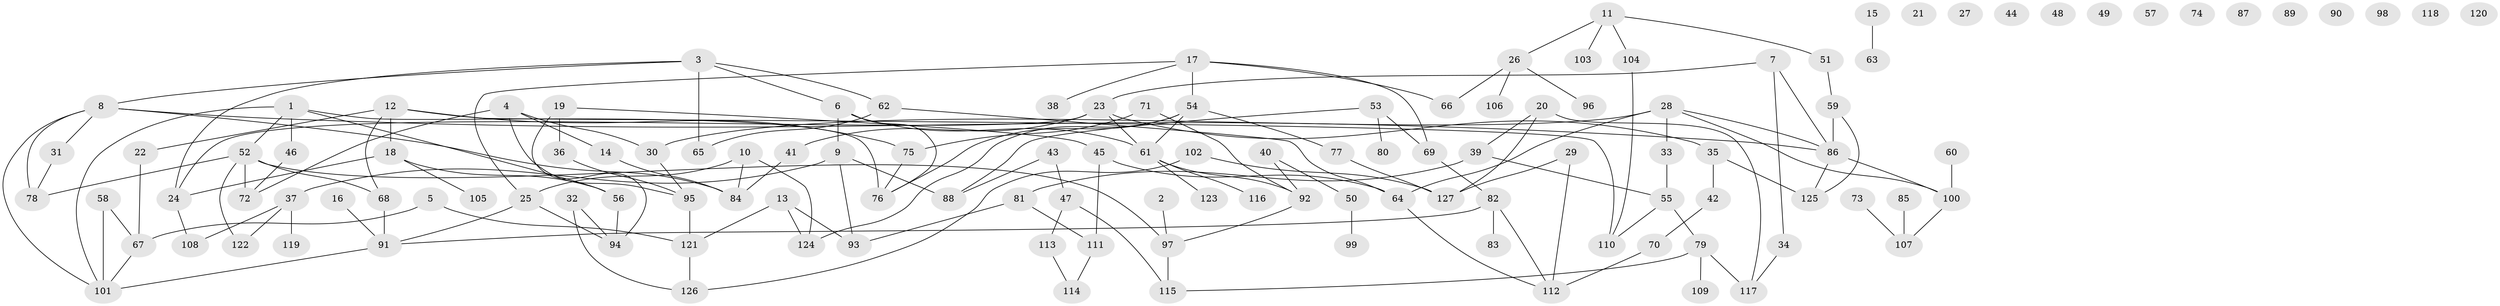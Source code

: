 // Generated by graph-tools (version 1.1) at 2025/49/03/09/25 03:49:06]
// undirected, 127 vertices, 165 edges
graph export_dot {
graph [start="1"]
  node [color=gray90,style=filled];
  1;
  2;
  3;
  4;
  5;
  6;
  7;
  8;
  9;
  10;
  11;
  12;
  13;
  14;
  15;
  16;
  17;
  18;
  19;
  20;
  21;
  22;
  23;
  24;
  25;
  26;
  27;
  28;
  29;
  30;
  31;
  32;
  33;
  34;
  35;
  36;
  37;
  38;
  39;
  40;
  41;
  42;
  43;
  44;
  45;
  46;
  47;
  48;
  49;
  50;
  51;
  52;
  53;
  54;
  55;
  56;
  57;
  58;
  59;
  60;
  61;
  62;
  63;
  64;
  65;
  66;
  67;
  68;
  69;
  70;
  71;
  72;
  73;
  74;
  75;
  76;
  77;
  78;
  79;
  80;
  81;
  82;
  83;
  84;
  85;
  86;
  87;
  88;
  89;
  90;
  91;
  92;
  93;
  94;
  95;
  96;
  97;
  98;
  99;
  100;
  101;
  102;
  103;
  104;
  105;
  106;
  107;
  108;
  109;
  110;
  111;
  112;
  113;
  114;
  115;
  116;
  117;
  118;
  119;
  120;
  121;
  122;
  123;
  124;
  125;
  126;
  127;
  1 -- 46;
  1 -- 52;
  1 -- 56;
  1 -- 76;
  1 -- 101;
  2 -- 97;
  3 -- 6;
  3 -- 8;
  3 -- 24;
  3 -- 62;
  3 -- 65;
  4 -- 14;
  4 -- 30;
  4 -- 72;
  4 -- 95;
  5 -- 67;
  5 -- 121;
  6 -- 9;
  6 -- 61;
  6 -- 76;
  7 -- 23;
  7 -- 34;
  7 -- 86;
  8 -- 31;
  8 -- 78;
  8 -- 84;
  8 -- 86;
  8 -- 101;
  9 -- 37;
  9 -- 88;
  9 -- 93;
  10 -- 25;
  10 -- 84;
  10 -- 124;
  11 -- 26;
  11 -- 51;
  11 -- 103;
  11 -- 104;
  12 -- 18;
  12 -- 22;
  12 -- 68;
  12 -- 75;
  12 -- 110;
  13 -- 93;
  13 -- 121;
  13 -- 124;
  14 -- 84;
  15 -- 63;
  16 -- 91;
  17 -- 25;
  17 -- 38;
  17 -- 54;
  17 -- 66;
  17 -- 69;
  18 -- 24;
  18 -- 56;
  18 -- 105;
  19 -- 36;
  19 -- 45;
  19 -- 94;
  20 -- 39;
  20 -- 117;
  20 -- 127;
  22 -- 67;
  23 -- 24;
  23 -- 35;
  23 -- 41;
  23 -- 61;
  24 -- 108;
  25 -- 91;
  25 -- 94;
  26 -- 66;
  26 -- 96;
  26 -- 106;
  28 -- 30;
  28 -- 33;
  28 -- 64;
  28 -- 86;
  28 -- 100;
  29 -- 112;
  29 -- 127;
  30 -- 95;
  31 -- 78;
  32 -- 94;
  32 -- 126;
  33 -- 55;
  34 -- 117;
  35 -- 42;
  35 -- 125;
  36 -- 95;
  37 -- 108;
  37 -- 119;
  37 -- 122;
  39 -- 55;
  39 -- 81;
  40 -- 50;
  40 -- 92;
  41 -- 84;
  42 -- 70;
  43 -- 47;
  43 -- 88;
  45 -- 64;
  45 -- 111;
  46 -- 72;
  47 -- 113;
  47 -- 115;
  50 -- 99;
  51 -- 59;
  52 -- 68;
  52 -- 72;
  52 -- 78;
  52 -- 97;
  52 -- 122;
  53 -- 69;
  53 -- 80;
  53 -- 88;
  54 -- 61;
  54 -- 76;
  54 -- 77;
  54 -- 124;
  55 -- 79;
  55 -- 110;
  56 -- 94;
  58 -- 67;
  58 -- 101;
  59 -- 86;
  59 -- 125;
  60 -- 100;
  61 -- 92;
  61 -- 116;
  61 -- 123;
  62 -- 64;
  62 -- 65;
  64 -- 112;
  67 -- 101;
  68 -- 91;
  69 -- 82;
  70 -- 112;
  71 -- 75;
  71 -- 92;
  73 -- 107;
  75 -- 76;
  77 -- 127;
  79 -- 109;
  79 -- 115;
  79 -- 117;
  81 -- 93;
  81 -- 111;
  82 -- 83;
  82 -- 91;
  82 -- 112;
  85 -- 107;
  86 -- 100;
  86 -- 125;
  91 -- 101;
  92 -- 97;
  95 -- 121;
  97 -- 115;
  100 -- 107;
  102 -- 126;
  102 -- 127;
  104 -- 110;
  111 -- 114;
  113 -- 114;
  121 -- 126;
}
